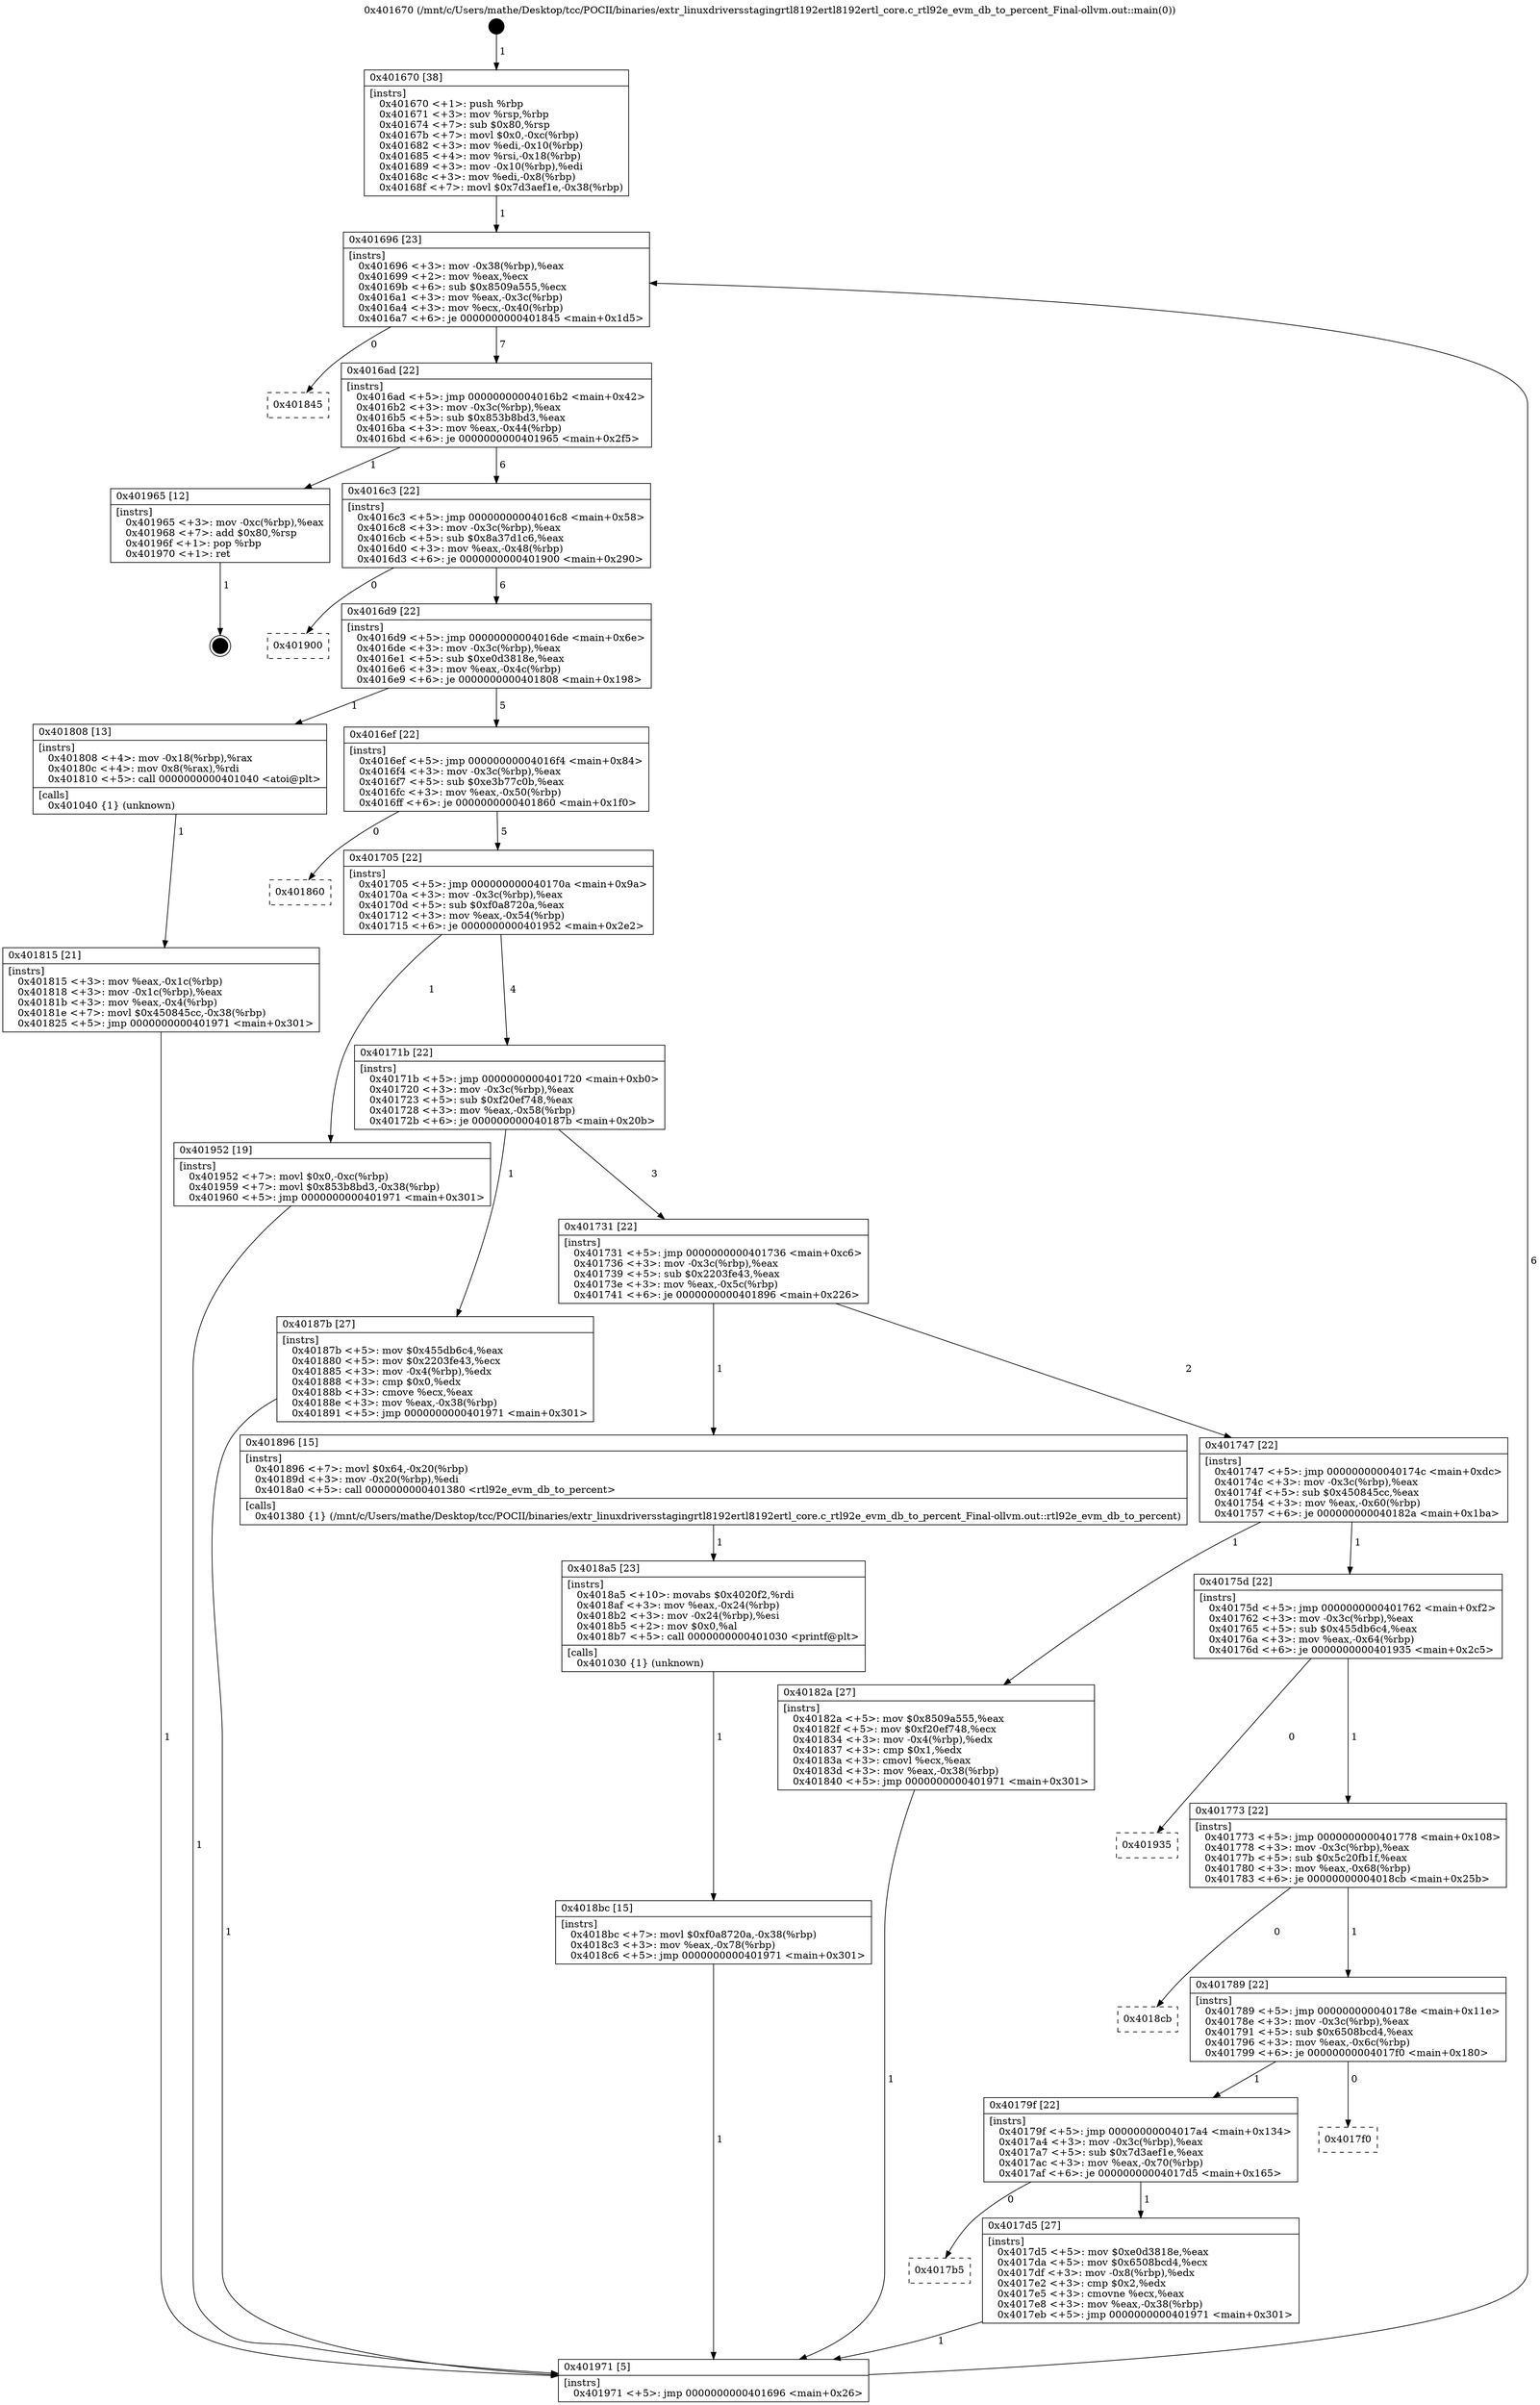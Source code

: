 digraph "0x401670" {
  label = "0x401670 (/mnt/c/Users/mathe/Desktop/tcc/POCII/binaries/extr_linuxdriversstagingrtl8192ertl8192ertl_core.c_rtl92e_evm_db_to_percent_Final-ollvm.out::main(0))"
  labelloc = "t"
  node[shape=record]

  Entry [label="",width=0.3,height=0.3,shape=circle,fillcolor=black,style=filled]
  "0x401696" [label="{
     0x401696 [23]\l
     | [instrs]\l
     &nbsp;&nbsp;0x401696 \<+3\>: mov -0x38(%rbp),%eax\l
     &nbsp;&nbsp;0x401699 \<+2\>: mov %eax,%ecx\l
     &nbsp;&nbsp;0x40169b \<+6\>: sub $0x8509a555,%ecx\l
     &nbsp;&nbsp;0x4016a1 \<+3\>: mov %eax,-0x3c(%rbp)\l
     &nbsp;&nbsp;0x4016a4 \<+3\>: mov %ecx,-0x40(%rbp)\l
     &nbsp;&nbsp;0x4016a7 \<+6\>: je 0000000000401845 \<main+0x1d5\>\l
  }"]
  "0x401845" [label="{
     0x401845\l
  }", style=dashed]
  "0x4016ad" [label="{
     0x4016ad [22]\l
     | [instrs]\l
     &nbsp;&nbsp;0x4016ad \<+5\>: jmp 00000000004016b2 \<main+0x42\>\l
     &nbsp;&nbsp;0x4016b2 \<+3\>: mov -0x3c(%rbp),%eax\l
     &nbsp;&nbsp;0x4016b5 \<+5\>: sub $0x853b8bd3,%eax\l
     &nbsp;&nbsp;0x4016ba \<+3\>: mov %eax,-0x44(%rbp)\l
     &nbsp;&nbsp;0x4016bd \<+6\>: je 0000000000401965 \<main+0x2f5\>\l
  }"]
  Exit [label="",width=0.3,height=0.3,shape=circle,fillcolor=black,style=filled,peripheries=2]
  "0x401965" [label="{
     0x401965 [12]\l
     | [instrs]\l
     &nbsp;&nbsp;0x401965 \<+3\>: mov -0xc(%rbp),%eax\l
     &nbsp;&nbsp;0x401968 \<+7\>: add $0x80,%rsp\l
     &nbsp;&nbsp;0x40196f \<+1\>: pop %rbp\l
     &nbsp;&nbsp;0x401970 \<+1\>: ret\l
  }"]
  "0x4016c3" [label="{
     0x4016c3 [22]\l
     | [instrs]\l
     &nbsp;&nbsp;0x4016c3 \<+5\>: jmp 00000000004016c8 \<main+0x58\>\l
     &nbsp;&nbsp;0x4016c8 \<+3\>: mov -0x3c(%rbp),%eax\l
     &nbsp;&nbsp;0x4016cb \<+5\>: sub $0x8a37d1c6,%eax\l
     &nbsp;&nbsp;0x4016d0 \<+3\>: mov %eax,-0x48(%rbp)\l
     &nbsp;&nbsp;0x4016d3 \<+6\>: je 0000000000401900 \<main+0x290\>\l
  }"]
  "0x4018bc" [label="{
     0x4018bc [15]\l
     | [instrs]\l
     &nbsp;&nbsp;0x4018bc \<+7\>: movl $0xf0a8720a,-0x38(%rbp)\l
     &nbsp;&nbsp;0x4018c3 \<+3\>: mov %eax,-0x78(%rbp)\l
     &nbsp;&nbsp;0x4018c6 \<+5\>: jmp 0000000000401971 \<main+0x301\>\l
  }"]
  "0x401900" [label="{
     0x401900\l
  }", style=dashed]
  "0x4016d9" [label="{
     0x4016d9 [22]\l
     | [instrs]\l
     &nbsp;&nbsp;0x4016d9 \<+5\>: jmp 00000000004016de \<main+0x6e\>\l
     &nbsp;&nbsp;0x4016de \<+3\>: mov -0x3c(%rbp),%eax\l
     &nbsp;&nbsp;0x4016e1 \<+5\>: sub $0xe0d3818e,%eax\l
     &nbsp;&nbsp;0x4016e6 \<+3\>: mov %eax,-0x4c(%rbp)\l
     &nbsp;&nbsp;0x4016e9 \<+6\>: je 0000000000401808 \<main+0x198\>\l
  }"]
  "0x4018a5" [label="{
     0x4018a5 [23]\l
     | [instrs]\l
     &nbsp;&nbsp;0x4018a5 \<+10\>: movabs $0x4020f2,%rdi\l
     &nbsp;&nbsp;0x4018af \<+3\>: mov %eax,-0x24(%rbp)\l
     &nbsp;&nbsp;0x4018b2 \<+3\>: mov -0x24(%rbp),%esi\l
     &nbsp;&nbsp;0x4018b5 \<+2\>: mov $0x0,%al\l
     &nbsp;&nbsp;0x4018b7 \<+5\>: call 0000000000401030 \<printf@plt\>\l
     | [calls]\l
     &nbsp;&nbsp;0x401030 \{1\} (unknown)\l
  }"]
  "0x401808" [label="{
     0x401808 [13]\l
     | [instrs]\l
     &nbsp;&nbsp;0x401808 \<+4\>: mov -0x18(%rbp),%rax\l
     &nbsp;&nbsp;0x40180c \<+4\>: mov 0x8(%rax),%rdi\l
     &nbsp;&nbsp;0x401810 \<+5\>: call 0000000000401040 \<atoi@plt\>\l
     | [calls]\l
     &nbsp;&nbsp;0x401040 \{1\} (unknown)\l
  }"]
  "0x4016ef" [label="{
     0x4016ef [22]\l
     | [instrs]\l
     &nbsp;&nbsp;0x4016ef \<+5\>: jmp 00000000004016f4 \<main+0x84\>\l
     &nbsp;&nbsp;0x4016f4 \<+3\>: mov -0x3c(%rbp),%eax\l
     &nbsp;&nbsp;0x4016f7 \<+5\>: sub $0xe3b77c0b,%eax\l
     &nbsp;&nbsp;0x4016fc \<+3\>: mov %eax,-0x50(%rbp)\l
     &nbsp;&nbsp;0x4016ff \<+6\>: je 0000000000401860 \<main+0x1f0\>\l
  }"]
  "0x401815" [label="{
     0x401815 [21]\l
     | [instrs]\l
     &nbsp;&nbsp;0x401815 \<+3\>: mov %eax,-0x1c(%rbp)\l
     &nbsp;&nbsp;0x401818 \<+3\>: mov -0x1c(%rbp),%eax\l
     &nbsp;&nbsp;0x40181b \<+3\>: mov %eax,-0x4(%rbp)\l
     &nbsp;&nbsp;0x40181e \<+7\>: movl $0x450845cc,-0x38(%rbp)\l
     &nbsp;&nbsp;0x401825 \<+5\>: jmp 0000000000401971 \<main+0x301\>\l
  }"]
  "0x401860" [label="{
     0x401860\l
  }", style=dashed]
  "0x401705" [label="{
     0x401705 [22]\l
     | [instrs]\l
     &nbsp;&nbsp;0x401705 \<+5\>: jmp 000000000040170a \<main+0x9a\>\l
     &nbsp;&nbsp;0x40170a \<+3\>: mov -0x3c(%rbp),%eax\l
     &nbsp;&nbsp;0x40170d \<+5\>: sub $0xf0a8720a,%eax\l
     &nbsp;&nbsp;0x401712 \<+3\>: mov %eax,-0x54(%rbp)\l
     &nbsp;&nbsp;0x401715 \<+6\>: je 0000000000401952 \<main+0x2e2\>\l
  }"]
  "0x401670" [label="{
     0x401670 [38]\l
     | [instrs]\l
     &nbsp;&nbsp;0x401670 \<+1\>: push %rbp\l
     &nbsp;&nbsp;0x401671 \<+3\>: mov %rsp,%rbp\l
     &nbsp;&nbsp;0x401674 \<+7\>: sub $0x80,%rsp\l
     &nbsp;&nbsp;0x40167b \<+7\>: movl $0x0,-0xc(%rbp)\l
     &nbsp;&nbsp;0x401682 \<+3\>: mov %edi,-0x10(%rbp)\l
     &nbsp;&nbsp;0x401685 \<+4\>: mov %rsi,-0x18(%rbp)\l
     &nbsp;&nbsp;0x401689 \<+3\>: mov -0x10(%rbp),%edi\l
     &nbsp;&nbsp;0x40168c \<+3\>: mov %edi,-0x8(%rbp)\l
     &nbsp;&nbsp;0x40168f \<+7\>: movl $0x7d3aef1e,-0x38(%rbp)\l
  }"]
  "0x401952" [label="{
     0x401952 [19]\l
     | [instrs]\l
     &nbsp;&nbsp;0x401952 \<+7\>: movl $0x0,-0xc(%rbp)\l
     &nbsp;&nbsp;0x401959 \<+7\>: movl $0x853b8bd3,-0x38(%rbp)\l
     &nbsp;&nbsp;0x401960 \<+5\>: jmp 0000000000401971 \<main+0x301\>\l
  }"]
  "0x40171b" [label="{
     0x40171b [22]\l
     | [instrs]\l
     &nbsp;&nbsp;0x40171b \<+5\>: jmp 0000000000401720 \<main+0xb0\>\l
     &nbsp;&nbsp;0x401720 \<+3\>: mov -0x3c(%rbp),%eax\l
     &nbsp;&nbsp;0x401723 \<+5\>: sub $0xf20ef748,%eax\l
     &nbsp;&nbsp;0x401728 \<+3\>: mov %eax,-0x58(%rbp)\l
     &nbsp;&nbsp;0x40172b \<+6\>: je 000000000040187b \<main+0x20b\>\l
  }"]
  "0x401971" [label="{
     0x401971 [5]\l
     | [instrs]\l
     &nbsp;&nbsp;0x401971 \<+5\>: jmp 0000000000401696 \<main+0x26\>\l
  }"]
  "0x40187b" [label="{
     0x40187b [27]\l
     | [instrs]\l
     &nbsp;&nbsp;0x40187b \<+5\>: mov $0x455db6c4,%eax\l
     &nbsp;&nbsp;0x401880 \<+5\>: mov $0x2203fe43,%ecx\l
     &nbsp;&nbsp;0x401885 \<+3\>: mov -0x4(%rbp),%edx\l
     &nbsp;&nbsp;0x401888 \<+3\>: cmp $0x0,%edx\l
     &nbsp;&nbsp;0x40188b \<+3\>: cmove %ecx,%eax\l
     &nbsp;&nbsp;0x40188e \<+3\>: mov %eax,-0x38(%rbp)\l
     &nbsp;&nbsp;0x401891 \<+5\>: jmp 0000000000401971 \<main+0x301\>\l
  }"]
  "0x401731" [label="{
     0x401731 [22]\l
     | [instrs]\l
     &nbsp;&nbsp;0x401731 \<+5\>: jmp 0000000000401736 \<main+0xc6\>\l
     &nbsp;&nbsp;0x401736 \<+3\>: mov -0x3c(%rbp),%eax\l
     &nbsp;&nbsp;0x401739 \<+5\>: sub $0x2203fe43,%eax\l
     &nbsp;&nbsp;0x40173e \<+3\>: mov %eax,-0x5c(%rbp)\l
     &nbsp;&nbsp;0x401741 \<+6\>: je 0000000000401896 \<main+0x226\>\l
  }"]
  "0x4017b5" [label="{
     0x4017b5\l
  }", style=dashed]
  "0x401896" [label="{
     0x401896 [15]\l
     | [instrs]\l
     &nbsp;&nbsp;0x401896 \<+7\>: movl $0x64,-0x20(%rbp)\l
     &nbsp;&nbsp;0x40189d \<+3\>: mov -0x20(%rbp),%edi\l
     &nbsp;&nbsp;0x4018a0 \<+5\>: call 0000000000401380 \<rtl92e_evm_db_to_percent\>\l
     | [calls]\l
     &nbsp;&nbsp;0x401380 \{1\} (/mnt/c/Users/mathe/Desktop/tcc/POCII/binaries/extr_linuxdriversstagingrtl8192ertl8192ertl_core.c_rtl92e_evm_db_to_percent_Final-ollvm.out::rtl92e_evm_db_to_percent)\l
  }"]
  "0x401747" [label="{
     0x401747 [22]\l
     | [instrs]\l
     &nbsp;&nbsp;0x401747 \<+5\>: jmp 000000000040174c \<main+0xdc\>\l
     &nbsp;&nbsp;0x40174c \<+3\>: mov -0x3c(%rbp),%eax\l
     &nbsp;&nbsp;0x40174f \<+5\>: sub $0x450845cc,%eax\l
     &nbsp;&nbsp;0x401754 \<+3\>: mov %eax,-0x60(%rbp)\l
     &nbsp;&nbsp;0x401757 \<+6\>: je 000000000040182a \<main+0x1ba\>\l
  }"]
  "0x4017d5" [label="{
     0x4017d5 [27]\l
     | [instrs]\l
     &nbsp;&nbsp;0x4017d5 \<+5\>: mov $0xe0d3818e,%eax\l
     &nbsp;&nbsp;0x4017da \<+5\>: mov $0x6508bcd4,%ecx\l
     &nbsp;&nbsp;0x4017df \<+3\>: mov -0x8(%rbp),%edx\l
     &nbsp;&nbsp;0x4017e2 \<+3\>: cmp $0x2,%edx\l
     &nbsp;&nbsp;0x4017e5 \<+3\>: cmovne %ecx,%eax\l
     &nbsp;&nbsp;0x4017e8 \<+3\>: mov %eax,-0x38(%rbp)\l
     &nbsp;&nbsp;0x4017eb \<+5\>: jmp 0000000000401971 \<main+0x301\>\l
  }"]
  "0x40182a" [label="{
     0x40182a [27]\l
     | [instrs]\l
     &nbsp;&nbsp;0x40182a \<+5\>: mov $0x8509a555,%eax\l
     &nbsp;&nbsp;0x40182f \<+5\>: mov $0xf20ef748,%ecx\l
     &nbsp;&nbsp;0x401834 \<+3\>: mov -0x4(%rbp),%edx\l
     &nbsp;&nbsp;0x401837 \<+3\>: cmp $0x1,%edx\l
     &nbsp;&nbsp;0x40183a \<+3\>: cmovl %ecx,%eax\l
     &nbsp;&nbsp;0x40183d \<+3\>: mov %eax,-0x38(%rbp)\l
     &nbsp;&nbsp;0x401840 \<+5\>: jmp 0000000000401971 \<main+0x301\>\l
  }"]
  "0x40175d" [label="{
     0x40175d [22]\l
     | [instrs]\l
     &nbsp;&nbsp;0x40175d \<+5\>: jmp 0000000000401762 \<main+0xf2\>\l
     &nbsp;&nbsp;0x401762 \<+3\>: mov -0x3c(%rbp),%eax\l
     &nbsp;&nbsp;0x401765 \<+5\>: sub $0x455db6c4,%eax\l
     &nbsp;&nbsp;0x40176a \<+3\>: mov %eax,-0x64(%rbp)\l
     &nbsp;&nbsp;0x40176d \<+6\>: je 0000000000401935 \<main+0x2c5\>\l
  }"]
  "0x40179f" [label="{
     0x40179f [22]\l
     | [instrs]\l
     &nbsp;&nbsp;0x40179f \<+5\>: jmp 00000000004017a4 \<main+0x134\>\l
     &nbsp;&nbsp;0x4017a4 \<+3\>: mov -0x3c(%rbp),%eax\l
     &nbsp;&nbsp;0x4017a7 \<+5\>: sub $0x7d3aef1e,%eax\l
     &nbsp;&nbsp;0x4017ac \<+3\>: mov %eax,-0x70(%rbp)\l
     &nbsp;&nbsp;0x4017af \<+6\>: je 00000000004017d5 \<main+0x165\>\l
  }"]
  "0x401935" [label="{
     0x401935\l
  }", style=dashed]
  "0x401773" [label="{
     0x401773 [22]\l
     | [instrs]\l
     &nbsp;&nbsp;0x401773 \<+5\>: jmp 0000000000401778 \<main+0x108\>\l
     &nbsp;&nbsp;0x401778 \<+3\>: mov -0x3c(%rbp),%eax\l
     &nbsp;&nbsp;0x40177b \<+5\>: sub $0x5c20fb1f,%eax\l
     &nbsp;&nbsp;0x401780 \<+3\>: mov %eax,-0x68(%rbp)\l
     &nbsp;&nbsp;0x401783 \<+6\>: je 00000000004018cb \<main+0x25b\>\l
  }"]
  "0x4017f0" [label="{
     0x4017f0\l
  }", style=dashed]
  "0x4018cb" [label="{
     0x4018cb\l
  }", style=dashed]
  "0x401789" [label="{
     0x401789 [22]\l
     | [instrs]\l
     &nbsp;&nbsp;0x401789 \<+5\>: jmp 000000000040178e \<main+0x11e\>\l
     &nbsp;&nbsp;0x40178e \<+3\>: mov -0x3c(%rbp),%eax\l
     &nbsp;&nbsp;0x401791 \<+5\>: sub $0x6508bcd4,%eax\l
     &nbsp;&nbsp;0x401796 \<+3\>: mov %eax,-0x6c(%rbp)\l
     &nbsp;&nbsp;0x401799 \<+6\>: je 00000000004017f0 \<main+0x180\>\l
  }"]
  Entry -> "0x401670" [label=" 1"]
  "0x401696" -> "0x401845" [label=" 0"]
  "0x401696" -> "0x4016ad" [label=" 7"]
  "0x401965" -> Exit [label=" 1"]
  "0x4016ad" -> "0x401965" [label=" 1"]
  "0x4016ad" -> "0x4016c3" [label=" 6"]
  "0x401952" -> "0x401971" [label=" 1"]
  "0x4016c3" -> "0x401900" [label=" 0"]
  "0x4016c3" -> "0x4016d9" [label=" 6"]
  "0x4018bc" -> "0x401971" [label=" 1"]
  "0x4016d9" -> "0x401808" [label=" 1"]
  "0x4016d9" -> "0x4016ef" [label=" 5"]
  "0x4018a5" -> "0x4018bc" [label=" 1"]
  "0x4016ef" -> "0x401860" [label=" 0"]
  "0x4016ef" -> "0x401705" [label=" 5"]
  "0x401896" -> "0x4018a5" [label=" 1"]
  "0x401705" -> "0x401952" [label=" 1"]
  "0x401705" -> "0x40171b" [label=" 4"]
  "0x40187b" -> "0x401971" [label=" 1"]
  "0x40171b" -> "0x40187b" [label=" 1"]
  "0x40171b" -> "0x401731" [label=" 3"]
  "0x40182a" -> "0x401971" [label=" 1"]
  "0x401731" -> "0x401896" [label=" 1"]
  "0x401731" -> "0x401747" [label=" 2"]
  "0x401815" -> "0x401971" [label=" 1"]
  "0x401747" -> "0x40182a" [label=" 1"]
  "0x401747" -> "0x40175d" [label=" 1"]
  "0x401808" -> "0x401815" [label=" 1"]
  "0x40175d" -> "0x401935" [label=" 0"]
  "0x40175d" -> "0x401773" [label=" 1"]
  "0x401670" -> "0x401696" [label=" 1"]
  "0x401773" -> "0x4018cb" [label=" 0"]
  "0x401773" -> "0x401789" [label=" 1"]
  "0x4017d5" -> "0x401971" [label=" 1"]
  "0x401789" -> "0x4017f0" [label=" 0"]
  "0x401789" -> "0x40179f" [label=" 1"]
  "0x401971" -> "0x401696" [label=" 6"]
  "0x40179f" -> "0x4017d5" [label=" 1"]
  "0x40179f" -> "0x4017b5" [label=" 0"]
}
